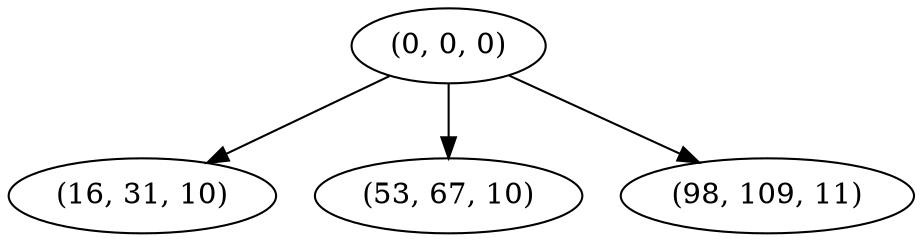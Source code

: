 digraph tree {
    "(0, 0, 0)";
    "(16, 31, 10)";
    "(53, 67, 10)";
    "(98, 109, 11)";
    "(0, 0, 0)" -> "(16, 31, 10)";
    "(0, 0, 0)" -> "(53, 67, 10)";
    "(0, 0, 0)" -> "(98, 109, 11)";
}
